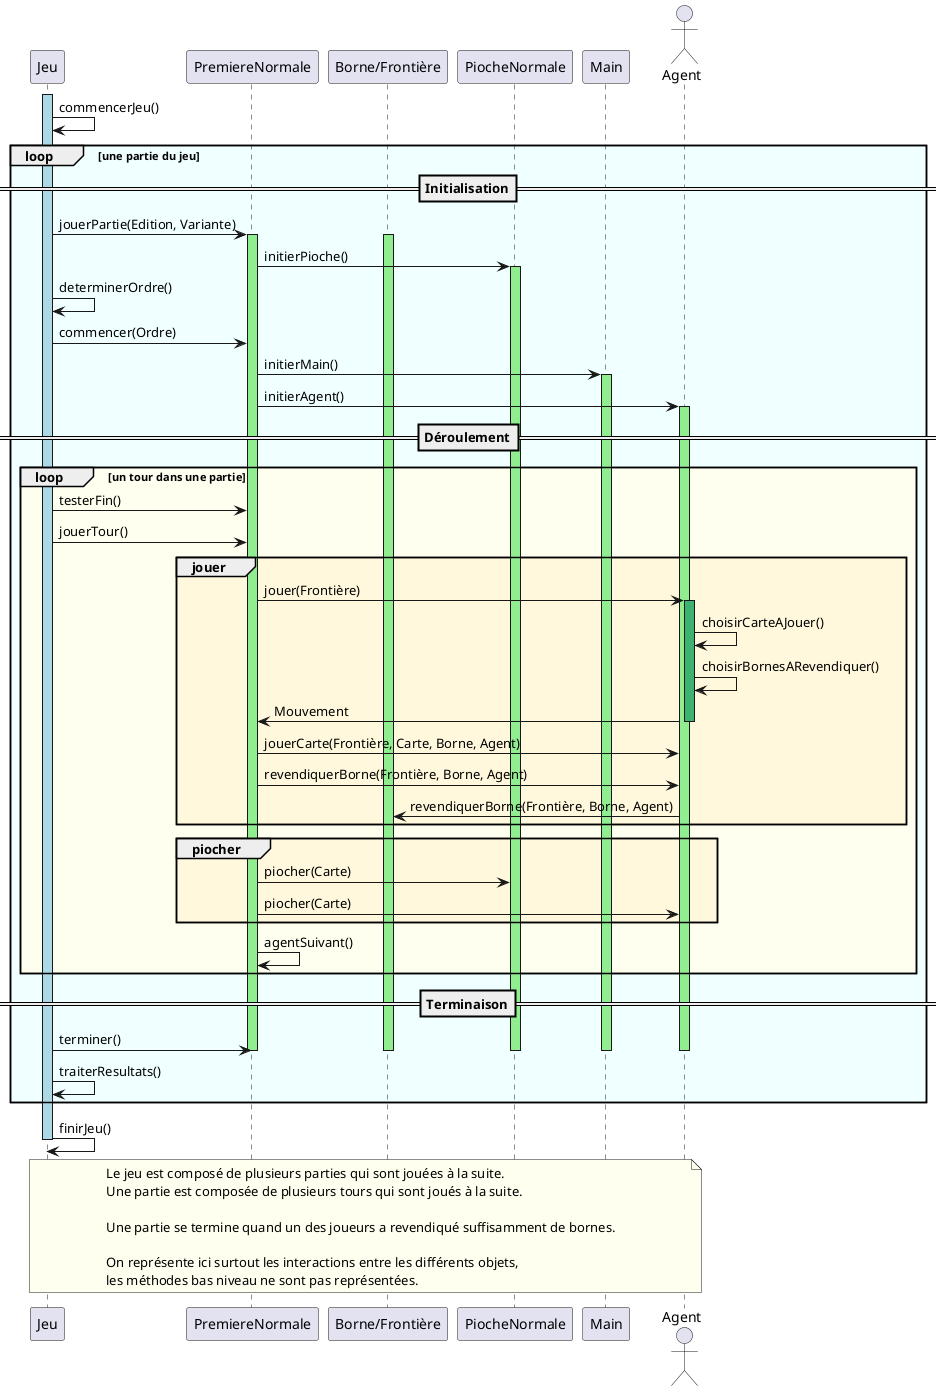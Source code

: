 @startuml diagramme de séquence

skinparam responseMessageBelowArrow true

participant Jeu
participant PremiereNormale
participant "Borne/Frontière" as Tuile
participant PiocheNormale
participant Main
actor Agent

activate Jeu #LightBlue
Jeu -> Jeu: commencerJeu()

loop #Azure une partie du jeu

==Initialisation==

    Jeu -> PremiereNormale: jouerPartie(Edition, Variante)
    activate PremiereNormale #LightGreen
    activate Tuile #LightGreen
    PremiereNormale -> PiocheNormale: initierPioche()
    activate PiocheNormale #LightGreen
    Jeu -> Jeu: determinerOrdre()
    Jeu -> PremiereNormale: commencer(Ordre)
    PremiereNormale -> Main: initierMain()
    activate Main #LightGreen
    PremiereNormale -> Agent: initierAgent()
    activate Agent #LightGreen

==Déroulement==

    loop #Ivory un tour dans une partie
        Jeu -> PremiereNormale: testerFin()
        Jeu -> PremiereNormale: jouerTour()
        group #Cornsilk jouer
            PremiereNormale -> Agent: jouer(Frontière)
            activate Agent #MediumSeaGreen
            Agent -> Agent: choisirCarteAJouer()
            Agent -> Agent: choisirBornesARevendiquer()
            ' Agent -> Tuile: verifRevendicable(Borne, Agent)
            Agent -> PremiereNormale: Mouvement
            deactivate Agent
            PremiereNormale -> Agent: jouerCarte(Frontière, Carte, Borne, Agent)
            PremiereNormale -> Agent: revendiquerBorne(Frontière, Borne, Agent)
            Agent -> Tuile: revendiquerBorne(Frontière, Borne, Agent)
        end

        group #Cornsilk piocher
            PremiereNormale -> PiocheNormale: piocher(Carte)
            PremiereNormale -> Agent: piocher(Carte)
        end

        PremiereNormale -> PremiereNormale: agentSuivant()
    end

==Terminaison==

    Jeu -> PremiereNormale: terminer()
    deactivate PiocheNormale
    deactivate Main
    deactivate Agent
    deactivate PremiereNormale
    deactivate Tuile
    Jeu -> Jeu: traiterResultats()

end

Jeu -> Jeu: finirJeu()
deactivate Jeu

note across #Ivory
    Le jeu est composé de plusieurs parties qui sont jouées à la suite.
    Une partie est composée de plusieurs tours qui sont joués à la suite.

    Une partie se termine quand un des joueurs a revendiqué suffisamment de bornes.

    On représente ici surtout les interactions entre les différents objets,
    les méthodes bas niveau ne sont pas représentées.
end note

@enduml
